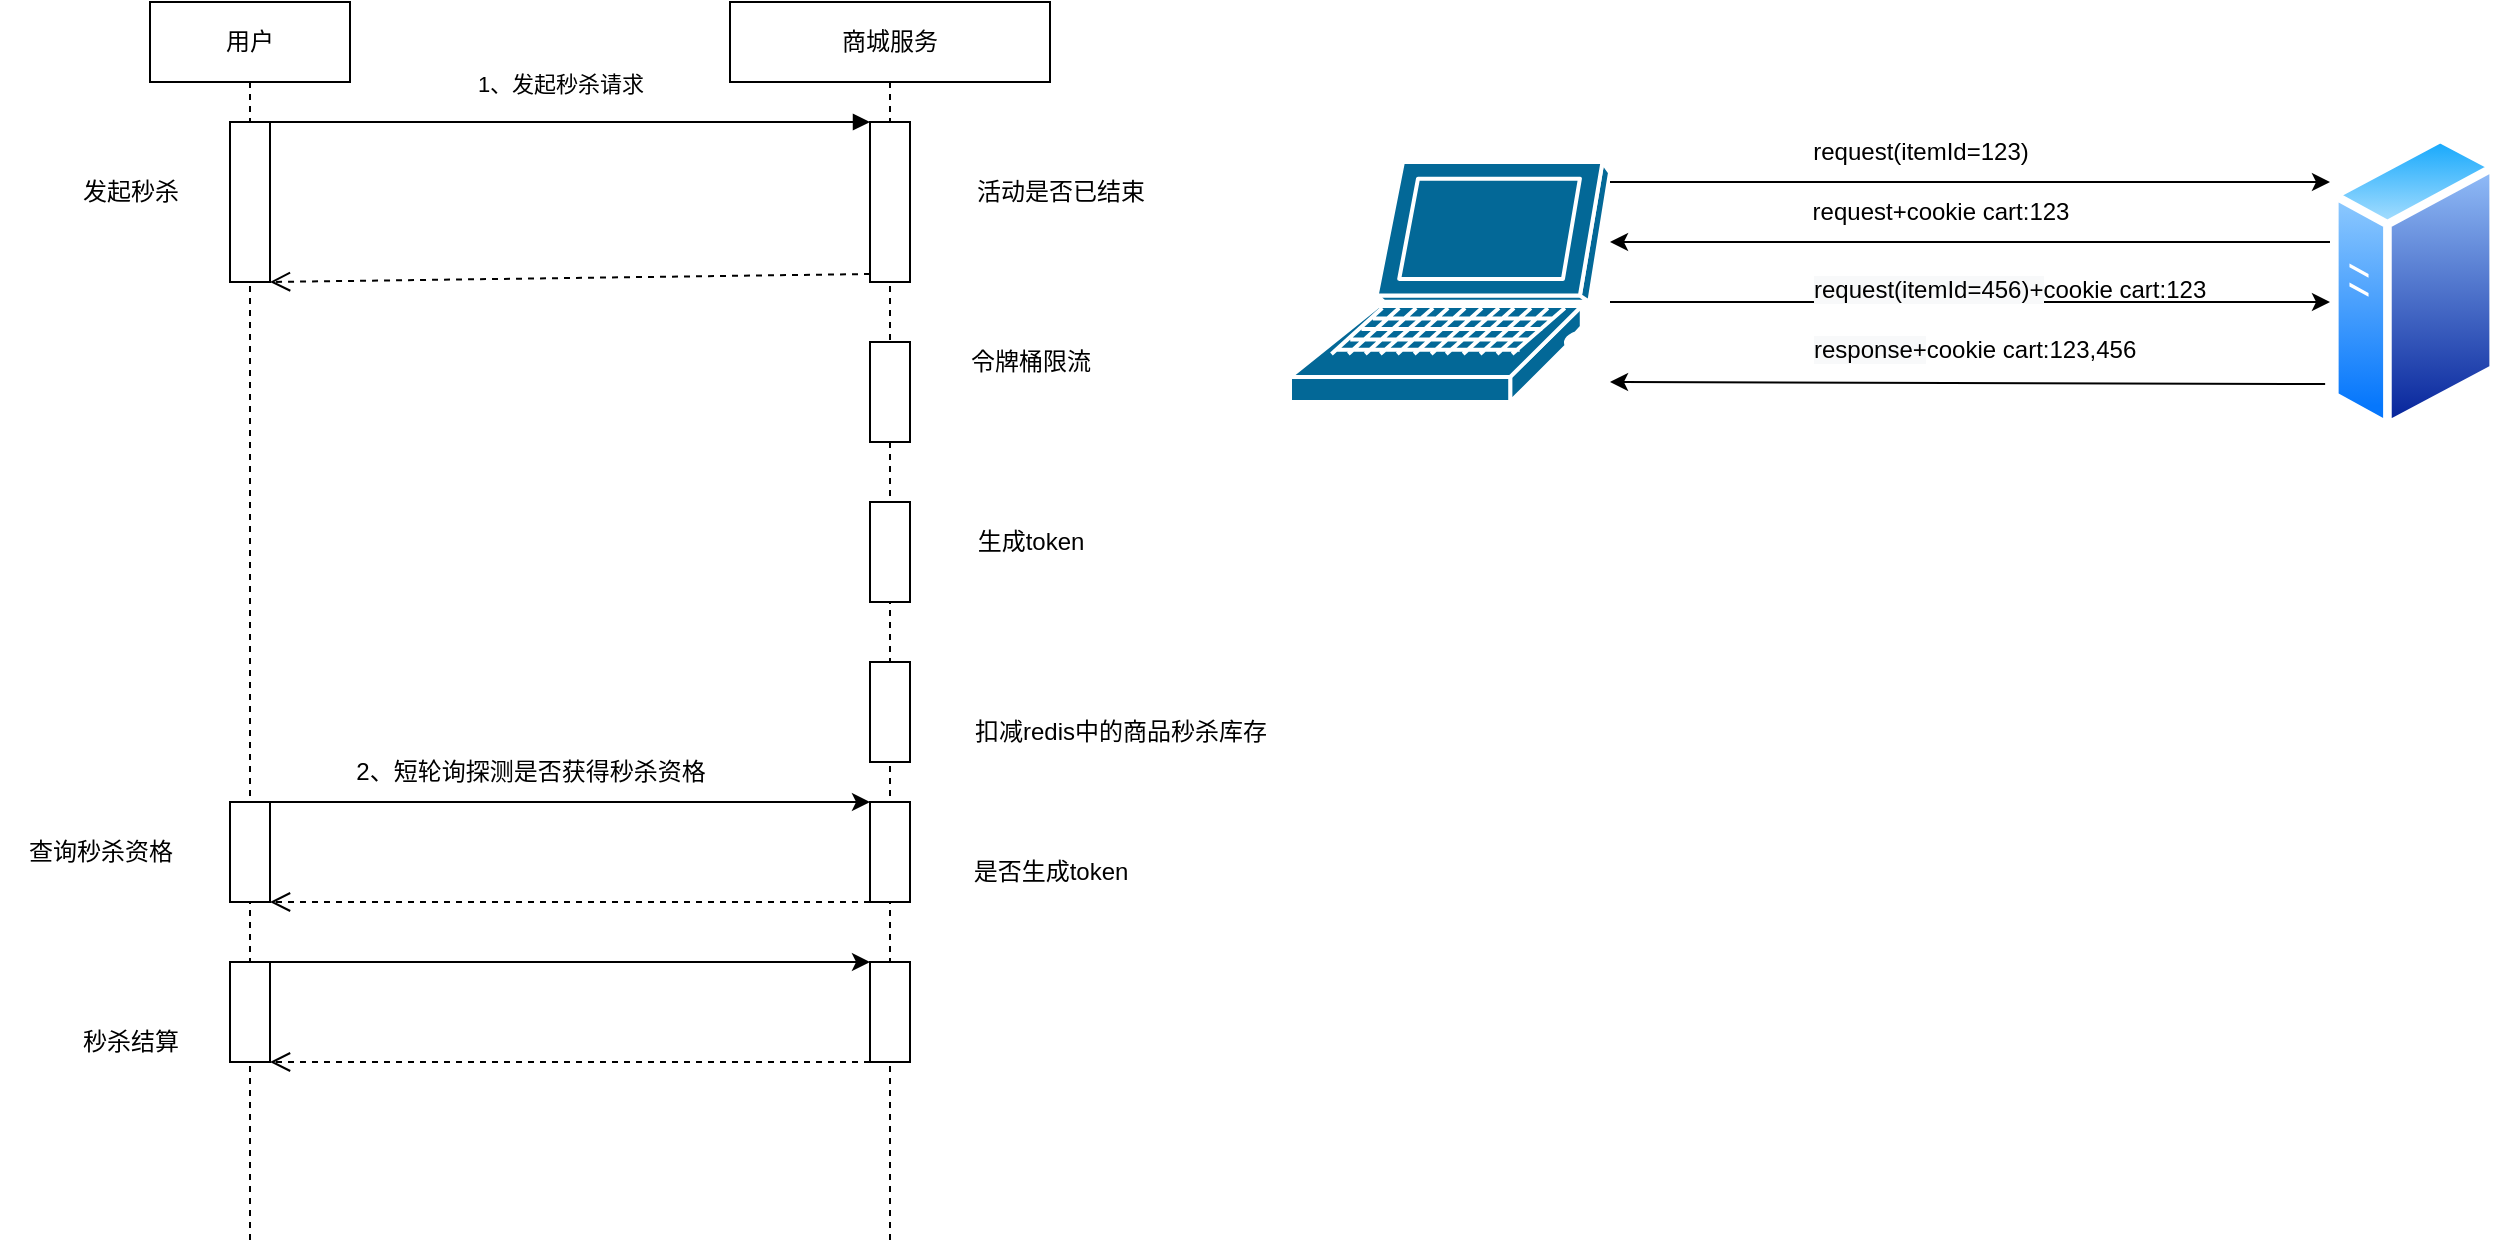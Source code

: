 <mxfile version="20.6.2" type="github">
  <diagram id="4Y32ba66QtfCY48dSmAX" name="第 1 页">
    <mxGraphModel dx="992" dy="579" grid="1" gridSize="10" guides="1" tooltips="1" connect="1" arrows="1" fold="1" page="1" pageScale="1" pageWidth="3300" pageHeight="4681" math="0" shadow="0">
      <root>
        <mxCell id="0" />
        <mxCell id="1" parent="0" />
        <mxCell id="ReLC726yvotE5dXZ1UYB-1" value="用户" style="shape=umlLifeline;perimeter=lifelinePerimeter;whiteSpace=wrap;html=1;container=1;collapsible=0;recursiveResize=0;outlineConnect=0;" parent="1" vertex="1">
          <mxGeometry x="210" y="60" width="100" height="620" as="geometry" />
        </mxCell>
        <mxCell id="NoOIE4BbJ2oG4agebCFr-31" value="" style="rounded=0;whiteSpace=wrap;html=1;" vertex="1" parent="ReLC726yvotE5dXZ1UYB-1">
          <mxGeometry x="40" y="400" width="20" height="50" as="geometry" />
        </mxCell>
        <mxCell id="NoOIE4BbJ2oG4agebCFr-33" value="" style="html=1;points=[];perimeter=orthogonalPerimeter;" vertex="1" parent="ReLC726yvotE5dXZ1UYB-1">
          <mxGeometry x="40" y="60" width="20" height="80" as="geometry" />
        </mxCell>
        <mxCell id="NoOIE4BbJ2oG4agebCFr-39" value="" style="rounded=0;whiteSpace=wrap;html=1;" vertex="1" parent="ReLC726yvotE5dXZ1UYB-1">
          <mxGeometry x="40" y="480" width="20" height="50" as="geometry" />
        </mxCell>
        <mxCell id="ReLC726yvotE5dXZ1UYB-2" value="商城服务" style="shape=umlLifeline;perimeter=lifelinePerimeter;whiteSpace=wrap;html=1;container=1;collapsible=0;recursiveResize=0;outlineConnect=0;" parent="1" vertex="1">
          <mxGeometry x="500" y="60" width="160" height="620" as="geometry" />
        </mxCell>
        <mxCell id="ReLC726yvotE5dXZ1UYB-3" value="" style="html=1;points=[];perimeter=orthogonalPerimeter;" parent="ReLC726yvotE5dXZ1UYB-2" vertex="1">
          <mxGeometry x="70" y="60" width="20" height="80" as="geometry" />
        </mxCell>
        <mxCell id="NoOIE4BbJ2oG4agebCFr-23" value="" style="rounded=0;whiteSpace=wrap;html=1;" vertex="1" parent="ReLC726yvotE5dXZ1UYB-2">
          <mxGeometry x="70" y="170" width="20" height="50" as="geometry" />
        </mxCell>
        <mxCell id="NoOIE4BbJ2oG4agebCFr-25" value="" style="rounded=0;whiteSpace=wrap;html=1;" vertex="1" parent="ReLC726yvotE5dXZ1UYB-2">
          <mxGeometry x="70" y="250" width="20" height="50" as="geometry" />
        </mxCell>
        <mxCell id="NoOIE4BbJ2oG4agebCFr-27" value="" style="rounded=0;whiteSpace=wrap;html=1;" vertex="1" parent="ReLC726yvotE5dXZ1UYB-2">
          <mxGeometry x="70" y="330" width="20" height="50" as="geometry" />
        </mxCell>
        <mxCell id="NoOIE4BbJ2oG4agebCFr-29" value="" style="rounded=0;whiteSpace=wrap;html=1;" vertex="1" parent="ReLC726yvotE5dXZ1UYB-2">
          <mxGeometry x="70" y="400" width="20" height="50" as="geometry" />
        </mxCell>
        <mxCell id="NoOIE4BbJ2oG4agebCFr-40" value="" style="rounded=0;whiteSpace=wrap;html=1;" vertex="1" parent="ReLC726yvotE5dXZ1UYB-2">
          <mxGeometry x="70" y="480" width="20" height="50" as="geometry" />
        </mxCell>
        <mxCell id="ReLC726yvotE5dXZ1UYB-4" value="1、发起秒杀请求" style="html=1;verticalAlign=bottom;endArrow=block;entryX=0;entryY=0;rounded=0;" parent="1" target="ReLC726yvotE5dXZ1UYB-3" edge="1">
          <mxGeometry x="-0.033" y="10" relative="1" as="geometry">
            <mxPoint x="270" y="120" as="sourcePoint" />
            <Array as="points">
              <mxPoint x="410" y="120" />
            </Array>
            <mxPoint as="offset" />
          </mxGeometry>
        </mxCell>
        <mxCell id="ReLC726yvotE5dXZ1UYB-5" value="" style="html=1;verticalAlign=bottom;endArrow=open;dashed=1;endSize=8;exitX=0;exitY=0.95;rounded=0;" parent="1" source="ReLC726yvotE5dXZ1UYB-3" edge="1">
          <mxGeometry x="-0.137" y="-38" relative="1" as="geometry">
            <mxPoint x="270" y="200" as="targetPoint" />
            <mxPoint as="offset" />
          </mxGeometry>
        </mxCell>
        <mxCell id="ReLC726yvotE5dXZ1UYB-6" value="" style="shape=mxgraph.cisco.computers_and_peripherals.laptop;sketch=0;html=1;pointerEvents=1;dashed=0;fillColor=#036897;strokeColor=#ffffff;strokeWidth=2;verticalLabelPosition=bottom;verticalAlign=top;align=center;outlineConnect=0;" parent="1" vertex="1">
          <mxGeometry x="780" y="140" width="160" height="120" as="geometry" />
        </mxCell>
        <mxCell id="ReLC726yvotE5dXZ1UYB-7" value="" style="aspect=fixed;perimeter=ellipsePerimeter;html=1;align=center;shadow=0;dashed=0;spacingTop=3;image;image=img/lib/active_directory/generic_server.svg;" parent="1" vertex="1">
          <mxGeometry x="1300" y="125" width="84" height="150" as="geometry" />
        </mxCell>
        <mxCell id="NoOIE4BbJ2oG4agebCFr-5" value="" style="endArrow=classic;html=1;rounded=0;" edge="1" parent="1">
          <mxGeometry relative="1" as="geometry">
            <mxPoint x="940" y="150" as="sourcePoint" />
            <mxPoint x="1300" y="150" as="targetPoint" />
          </mxGeometry>
        </mxCell>
        <mxCell id="NoOIE4BbJ2oG4agebCFr-10" value="" style="endArrow=classic;html=1;rounded=0;" edge="1" parent="1">
          <mxGeometry relative="1" as="geometry">
            <mxPoint x="1300" y="180" as="sourcePoint" />
            <mxPoint x="940" y="180" as="targetPoint" />
          </mxGeometry>
        </mxCell>
        <mxCell id="NoOIE4BbJ2oG4agebCFr-12" value="" style="endArrow=classic;html=1;rounded=0;" edge="1" parent="1">
          <mxGeometry relative="1" as="geometry">
            <mxPoint x="940" y="210" as="sourcePoint" />
            <mxPoint x="1300" y="210" as="targetPoint" />
          </mxGeometry>
        </mxCell>
        <mxCell id="NoOIE4BbJ2oG4agebCFr-14" value="" style="endArrow=classic;html=1;rounded=0;exitX=-0.029;exitY=0.84;exitDx=0;exitDy=0;exitPerimeter=0;" edge="1" parent="1" source="ReLC726yvotE5dXZ1UYB-7">
          <mxGeometry relative="1" as="geometry">
            <mxPoint x="1290" y="250" as="sourcePoint" />
            <mxPoint x="940" y="250" as="targetPoint" />
          </mxGeometry>
        </mxCell>
        <mxCell id="NoOIE4BbJ2oG4agebCFr-16" value="request(itemId=123)" style="text;html=1;align=center;verticalAlign=middle;resizable=0;points=[];autosize=1;strokeColor=none;fillColor=none;" vertex="1" parent="1">
          <mxGeometry x="1030" y="120" width="130" height="30" as="geometry" />
        </mxCell>
        <mxCell id="NoOIE4BbJ2oG4agebCFr-17" value="request+cookie cart:123" style="text;html=1;align=center;verticalAlign=middle;resizable=0;points=[];autosize=1;strokeColor=none;fillColor=none;" vertex="1" parent="1">
          <mxGeometry x="1030" y="150" width="150" height="30" as="geometry" />
        </mxCell>
        <mxCell id="NoOIE4BbJ2oG4agebCFr-18" value="&lt;span style=&quot;color: rgb(0, 0, 0); font-family: Helvetica; font-size: 12px; font-style: normal; font-variant-ligatures: normal; font-variant-caps: normal; font-weight: 400; letter-spacing: normal; orphans: 2; text-align: center; text-indent: 0px; text-transform: none; widows: 2; word-spacing: 0px; -webkit-text-stroke-width: 0px; background-color: rgb(248, 249, 250); text-decoration-thickness: initial; text-decoration-style: initial; text-decoration-color: initial; float: none; display: inline !important;&quot;&gt;request(itemId=456)+&lt;/span&gt;&lt;span style=&quot;text-align: center;&quot;&gt;cookie cart:123&lt;/span&gt;" style="text;whiteSpace=wrap;html=1;" vertex="1" parent="1">
          <mxGeometry x="1040" y="190" width="230" height="40" as="geometry" />
        </mxCell>
        <mxCell id="NoOIE4BbJ2oG4agebCFr-21" value="&lt;span style=&quot;color: rgb(0, 0, 0); font-family: Helvetica; font-size: 12px; font-style: normal; font-variant-ligatures: normal; font-variant-caps: normal; font-weight: 400; letter-spacing: normal; orphans: 2; text-align: center; text-indent: 0px; text-transform: none; widows: 2; word-spacing: 0px; -webkit-text-stroke-width: 0px; background-color: rgb(248, 249, 250); text-decoration-thickness: initial; text-decoration-style: initial; text-decoration-color: initial; float: none; display: inline !important;&quot;&gt;response+&lt;/span&gt;&lt;span style=&quot;text-align: center;&quot;&gt;cookie cart:123,456&lt;/span&gt;" style="text;whiteSpace=wrap;html=1;" vertex="1" parent="1">
          <mxGeometry x="1040" y="220" width="230" height="40" as="geometry" />
        </mxCell>
        <mxCell id="NoOIE4BbJ2oG4agebCFr-22" value="活动是否已结束" style="text;html=1;align=center;verticalAlign=middle;resizable=0;points=[];autosize=1;strokeColor=none;fillColor=none;" vertex="1" parent="1">
          <mxGeometry x="610" y="140" width="110" height="30" as="geometry" />
        </mxCell>
        <mxCell id="NoOIE4BbJ2oG4agebCFr-24" value="令牌桶限流" style="text;html=1;align=center;verticalAlign=middle;resizable=0;points=[];autosize=1;strokeColor=none;fillColor=none;" vertex="1" parent="1">
          <mxGeometry x="610" y="225" width="80" height="30" as="geometry" />
        </mxCell>
        <mxCell id="NoOIE4BbJ2oG4agebCFr-26" value="生成token" style="text;html=1;align=center;verticalAlign=middle;resizable=0;points=[];autosize=1;strokeColor=none;fillColor=none;" vertex="1" parent="1">
          <mxGeometry x="610" y="315" width="80" height="30" as="geometry" />
        </mxCell>
        <mxCell id="NoOIE4BbJ2oG4agebCFr-28" value="扣减redis中的商品秒杀库存" style="text;html=1;align=center;verticalAlign=middle;resizable=0;points=[];autosize=1;strokeColor=none;fillColor=none;" vertex="1" parent="1">
          <mxGeometry x="610" y="410" width="170" height="30" as="geometry" />
        </mxCell>
        <mxCell id="NoOIE4BbJ2oG4agebCFr-30" value="是否生成token" style="text;html=1;align=center;verticalAlign=middle;resizable=0;points=[];autosize=1;strokeColor=none;fillColor=none;" vertex="1" parent="1">
          <mxGeometry x="610" y="480" width="100" height="30" as="geometry" />
        </mxCell>
        <mxCell id="NoOIE4BbJ2oG4agebCFr-32" value="" style="endArrow=classic;html=1;rounded=0;exitX=1;exitY=0;exitDx=0;exitDy=0;" edge="1" parent="1" source="NoOIE4BbJ2oG4agebCFr-31">
          <mxGeometry width="50" height="50" relative="1" as="geometry">
            <mxPoint x="400" y="500" as="sourcePoint" />
            <mxPoint x="570" y="460" as="targetPoint" />
          </mxGeometry>
        </mxCell>
        <mxCell id="NoOIE4BbJ2oG4agebCFr-34" value="2、短轮询探测是否获得秒杀资格" style="text;html=1;align=center;verticalAlign=middle;resizable=0;points=[];autosize=1;strokeColor=none;fillColor=none;" vertex="1" parent="1">
          <mxGeometry x="300" y="430" width="200" height="30" as="geometry" />
        </mxCell>
        <mxCell id="NoOIE4BbJ2oG4agebCFr-36" value="" style="html=1;verticalAlign=bottom;endArrow=open;dashed=1;endSize=8;rounded=0;exitX=0;exitY=1;exitDx=0;exitDy=0;entryX=1;entryY=1;entryDx=0;entryDy=0;" edge="1" parent="1" source="NoOIE4BbJ2oG4agebCFr-29" target="NoOIE4BbJ2oG4agebCFr-31">
          <mxGeometry x="-0.137" y="-38" relative="1" as="geometry">
            <mxPoint x="280" y="210" as="targetPoint" />
            <mxPoint x="490" y="370" as="sourcePoint" />
            <mxPoint as="offset" />
            <Array as="points" />
          </mxGeometry>
        </mxCell>
        <mxCell id="NoOIE4BbJ2oG4agebCFr-37" value="发起秒杀" style="text;html=1;align=center;verticalAlign=middle;resizable=0;points=[];autosize=1;strokeColor=none;fillColor=none;" vertex="1" parent="1">
          <mxGeometry x="165" y="140" width="70" height="30" as="geometry" />
        </mxCell>
        <mxCell id="NoOIE4BbJ2oG4agebCFr-38" value="查询秒杀资格" style="text;html=1;align=center;verticalAlign=middle;resizable=0;points=[];autosize=1;strokeColor=none;fillColor=none;" vertex="1" parent="1">
          <mxGeometry x="135" y="470" width="100" height="30" as="geometry" />
        </mxCell>
        <mxCell id="NoOIE4BbJ2oG4agebCFr-41" value="" style="endArrow=classic;html=1;rounded=0;exitX=1;exitY=0;exitDx=0;exitDy=0;entryX=0;entryY=0;entryDx=0;entryDy=0;" edge="1" parent="1" source="NoOIE4BbJ2oG4agebCFr-39" target="NoOIE4BbJ2oG4agebCFr-40">
          <mxGeometry width="50" height="50" relative="1" as="geometry">
            <mxPoint x="410" y="510" as="sourcePoint" />
            <mxPoint x="580" y="470" as="targetPoint" />
          </mxGeometry>
        </mxCell>
        <mxCell id="NoOIE4BbJ2oG4agebCFr-42" value="" style="html=1;verticalAlign=bottom;endArrow=open;dashed=1;endSize=8;rounded=0;exitX=0;exitY=1;exitDx=0;exitDy=0;entryX=1;entryY=1;entryDx=0;entryDy=0;" edge="1" parent="1" source="NoOIE4BbJ2oG4agebCFr-40" target="NoOIE4BbJ2oG4agebCFr-39">
          <mxGeometry x="-0.137" y="-38" relative="1" as="geometry">
            <mxPoint x="290" y="220" as="targetPoint" />
            <mxPoint x="500" y="380" as="sourcePoint" />
            <mxPoint as="offset" />
            <Array as="points" />
          </mxGeometry>
        </mxCell>
        <mxCell id="NoOIE4BbJ2oG4agebCFr-44" value="秒杀结算" style="text;html=1;align=center;verticalAlign=middle;resizable=0;points=[];autosize=1;strokeColor=none;fillColor=none;" vertex="1" parent="1">
          <mxGeometry x="165" y="565" width="70" height="30" as="geometry" />
        </mxCell>
      </root>
    </mxGraphModel>
  </diagram>
</mxfile>
